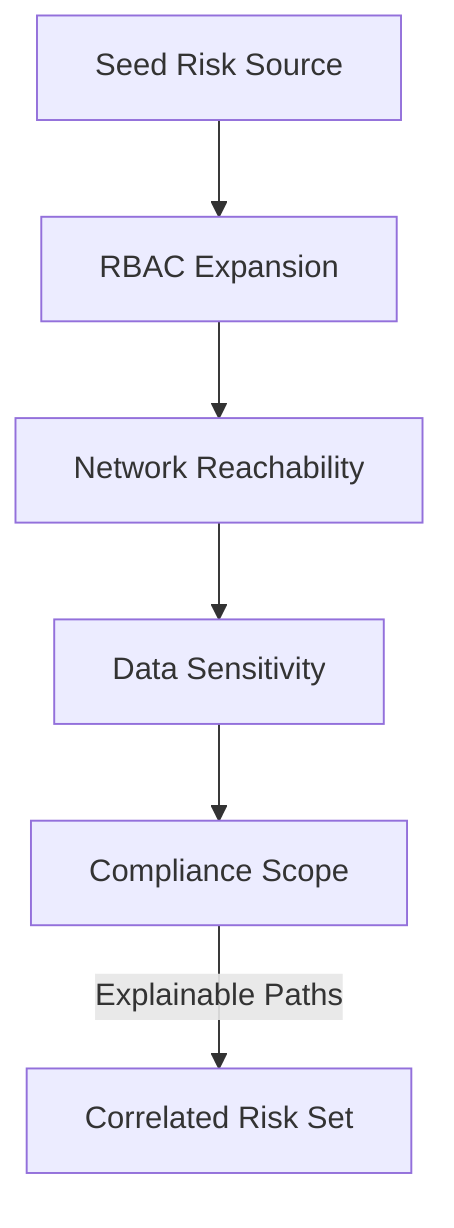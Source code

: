 flowchart TD
  A[Seed Risk Source]
  B[RBAC Expansion]
  C[Network Reachability]
  D[Data Sensitivity]
  E[Compliance Scope]
  A --> B --> C --> D --> E
  E -->|Explainable Paths| F[Correlated Risk Set]